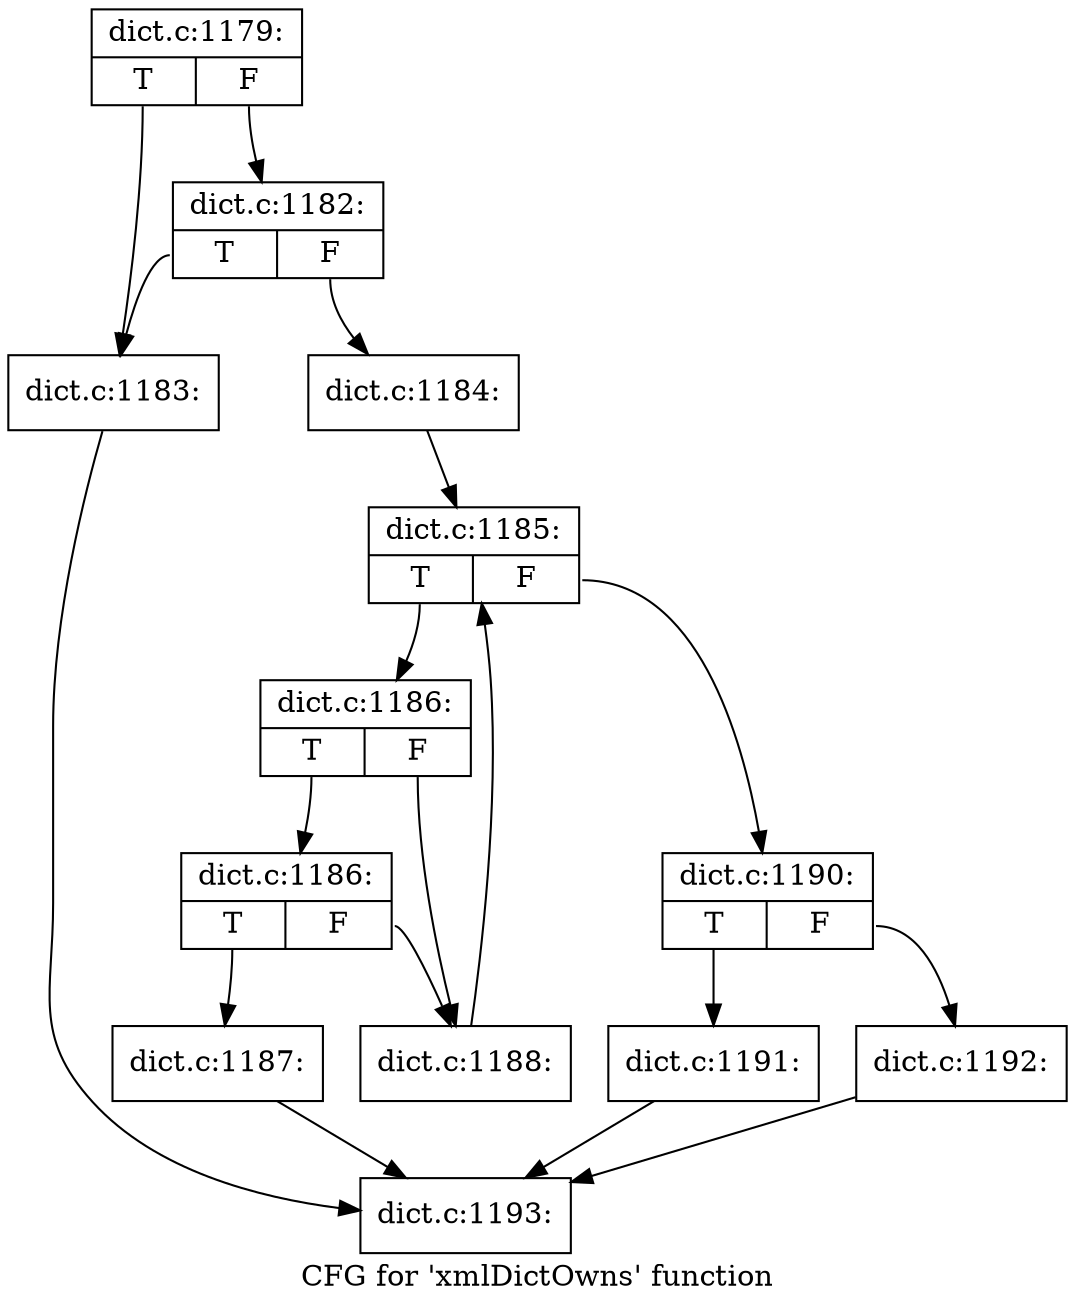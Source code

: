digraph "CFG for 'xmlDictOwns' function" {
	label="CFG for 'xmlDictOwns' function";

	Node0x3a8ec00 [shape=record,label="{dict.c:1179:|{<s0>T|<s1>F}}"];
	Node0x3a8ec00:s0 -> Node0x3a8f980;
	Node0x3a8ec00:s1 -> Node0x3a8fa20;
	Node0x3a8fa20 [shape=record,label="{dict.c:1182:|{<s0>T|<s1>F}}"];
	Node0x3a8fa20:s0 -> Node0x3a8f980;
	Node0x3a8fa20:s1 -> Node0x3a8f9d0;
	Node0x3a8f980 [shape=record,label="{dict.c:1183:}"];
	Node0x3a8f980 -> Node0x3a4ca80;
	Node0x3a8f9d0 [shape=record,label="{dict.c:1184:}"];
	Node0x3a8f9d0 -> Node0x3a90320;
	Node0x3a90320 [shape=record,label="{dict.c:1185:|{<s0>T|<s1>F}}"];
	Node0x3a90320:s0 -> Node0x3a906d0;
	Node0x3a90320:s1 -> Node0x3a90500;
	Node0x3a906d0 [shape=record,label="{dict.c:1186:|{<s0>T|<s1>F}}"];
	Node0x3a906d0:s0 -> Node0x3a90930;
	Node0x3a906d0:s1 -> Node0x3a908e0;
	Node0x3a90930 [shape=record,label="{dict.c:1186:|{<s0>T|<s1>F}}"];
	Node0x3a90930:s0 -> Node0x3a90890;
	Node0x3a90930:s1 -> Node0x3a908e0;
	Node0x3a90890 [shape=record,label="{dict.c:1187:}"];
	Node0x3a90890 -> Node0x3a4ca80;
	Node0x3a908e0 [shape=record,label="{dict.c:1188:}"];
	Node0x3a908e0 -> Node0x3a90320;
	Node0x3a90500 [shape=record,label="{dict.c:1190:|{<s0>T|<s1>F}}"];
	Node0x3a90500:s0 -> Node0x3a91630;
	Node0x3a90500:s1 -> Node0x3a91680;
	Node0x3a91630 [shape=record,label="{dict.c:1191:}"];
	Node0x3a91630 -> Node0x3a4ca80;
	Node0x3a91680 [shape=record,label="{dict.c:1192:}"];
	Node0x3a91680 -> Node0x3a4ca80;
	Node0x3a4ca80 [shape=record,label="{dict.c:1193:}"];
}
